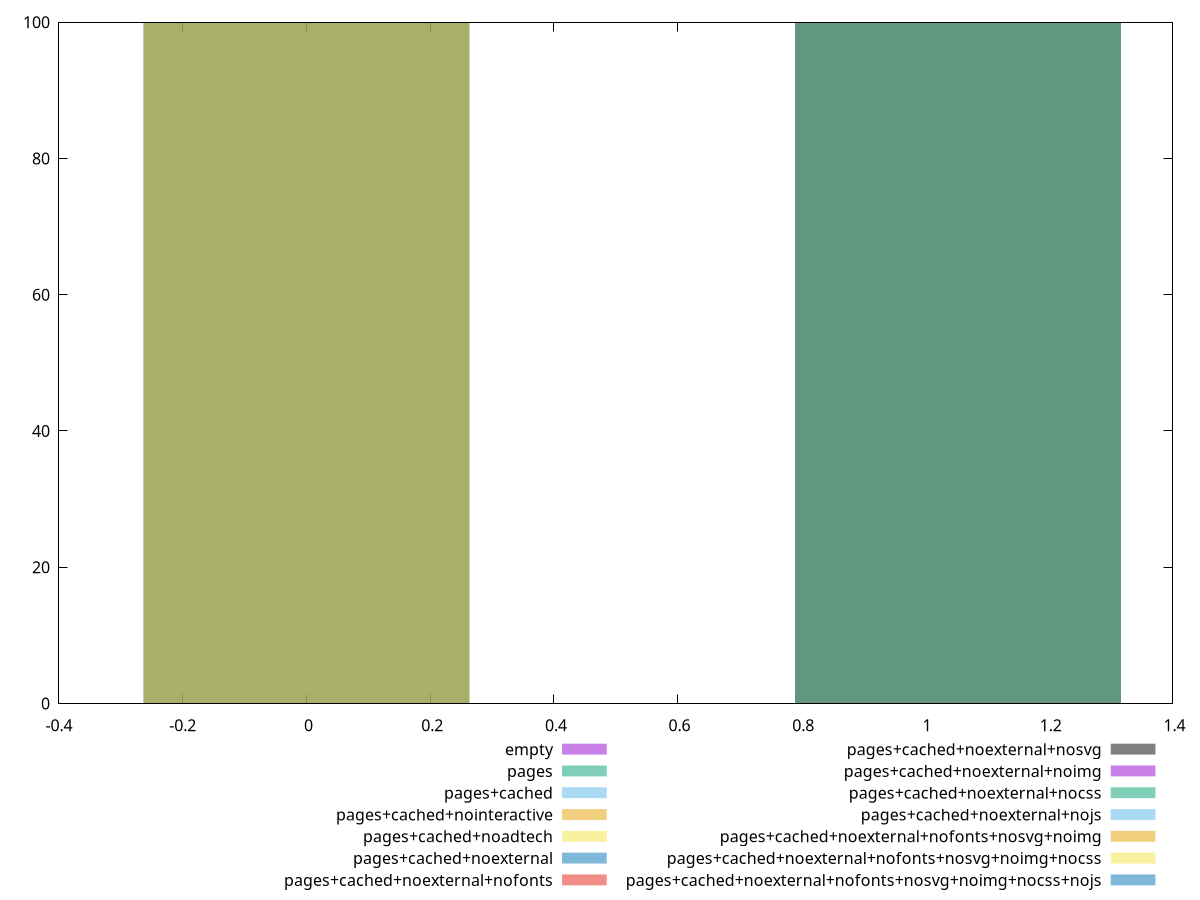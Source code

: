 reset
set terminal svg size 640, 620 enhanced background rgb 'white'
set output "report_00007_2020-12-11T15:55:29.892Z/interactive/comparison/histogram/all_score.svg"

$empty <<EOF
1.0532616031666386 100
EOF

$pages <<EOF
0 100
EOF

$pagesCached <<EOF
0 100
EOF

$pagesCachedNointeractive <<EOF
0 100
EOF

$pagesCachedNoadtech <<EOF
1.0532616031666386 100
EOF

$pagesCachedNoexternal <<EOF
1.0532616031666386 100
EOF

$pagesCachedNoexternalNofonts <<EOF
1.0532616031666386 100
EOF

$pagesCachedNoexternalNosvg <<EOF
1.0532616031666386 100
EOF

$pagesCachedNoexternalNoimg <<EOF
1.0532616031666386 100
EOF

$pagesCachedNoexternalNocss <<EOF
1.0532616031666386 100
EOF

$pagesCachedNoexternalNojs <<EOF
1.0532616031666386 100
EOF

$pagesCachedNoexternalNofontsNosvgNoimg <<EOF
1.0532616031666386 100
EOF

$pagesCachedNoexternalNofontsNosvgNoimgNocss <<EOF
1.0532616031666386 100
EOF

$pagesCachedNoexternalNofontsNosvgNoimgNocssNojs <<EOF
1.0532616031666386 100
EOF

set key outside below
set boxwidth 0.5266308015833193
set yrange [0:100]
set style fill transparent solid 0.5 noborder

plot \
  $empty title "empty" with boxes, \
  $pages title "pages" with boxes, \
  $pagesCached title "pages+cached" with boxes, \
  $pagesCachedNointeractive title "pages+cached+nointeractive" with boxes, \
  $pagesCachedNoadtech title "pages+cached+noadtech" with boxes, \
  $pagesCachedNoexternal title "pages+cached+noexternal" with boxes, \
  $pagesCachedNoexternalNofonts title "pages+cached+noexternal+nofonts" with boxes, \
  $pagesCachedNoexternalNosvg title "pages+cached+noexternal+nosvg" with boxes, \
  $pagesCachedNoexternalNoimg title "pages+cached+noexternal+noimg" with boxes, \
  $pagesCachedNoexternalNocss title "pages+cached+noexternal+nocss" with boxes, \
  $pagesCachedNoexternalNojs title "pages+cached+noexternal+nojs" with boxes, \
  $pagesCachedNoexternalNofontsNosvgNoimg title "pages+cached+noexternal+nofonts+nosvg+noimg" with boxes, \
  $pagesCachedNoexternalNofontsNosvgNoimgNocss title "pages+cached+noexternal+nofonts+nosvg+noimg+nocss" with boxes, \
  $pagesCachedNoexternalNofontsNosvgNoimgNocssNojs title "pages+cached+noexternal+nofonts+nosvg+noimg+nocss+nojs" with boxes, \


reset